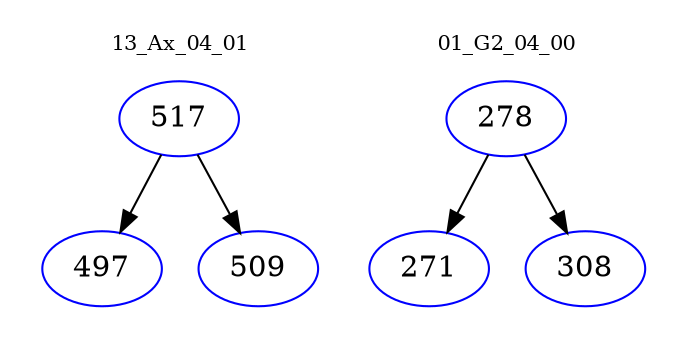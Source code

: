 digraph{
subgraph cluster_0 {
color = white
label = "13_Ax_04_01";
fontsize=10;
T0_517 [label="517", color="blue"]
T0_517 -> T0_497 [color="black"]
T0_497 [label="497", color="blue"]
T0_517 -> T0_509 [color="black"]
T0_509 [label="509", color="blue"]
}
subgraph cluster_1 {
color = white
label = "01_G2_04_00";
fontsize=10;
T1_278 [label="278", color="blue"]
T1_278 -> T1_271 [color="black"]
T1_271 [label="271", color="blue"]
T1_278 -> T1_308 [color="black"]
T1_308 [label="308", color="blue"]
}
}
